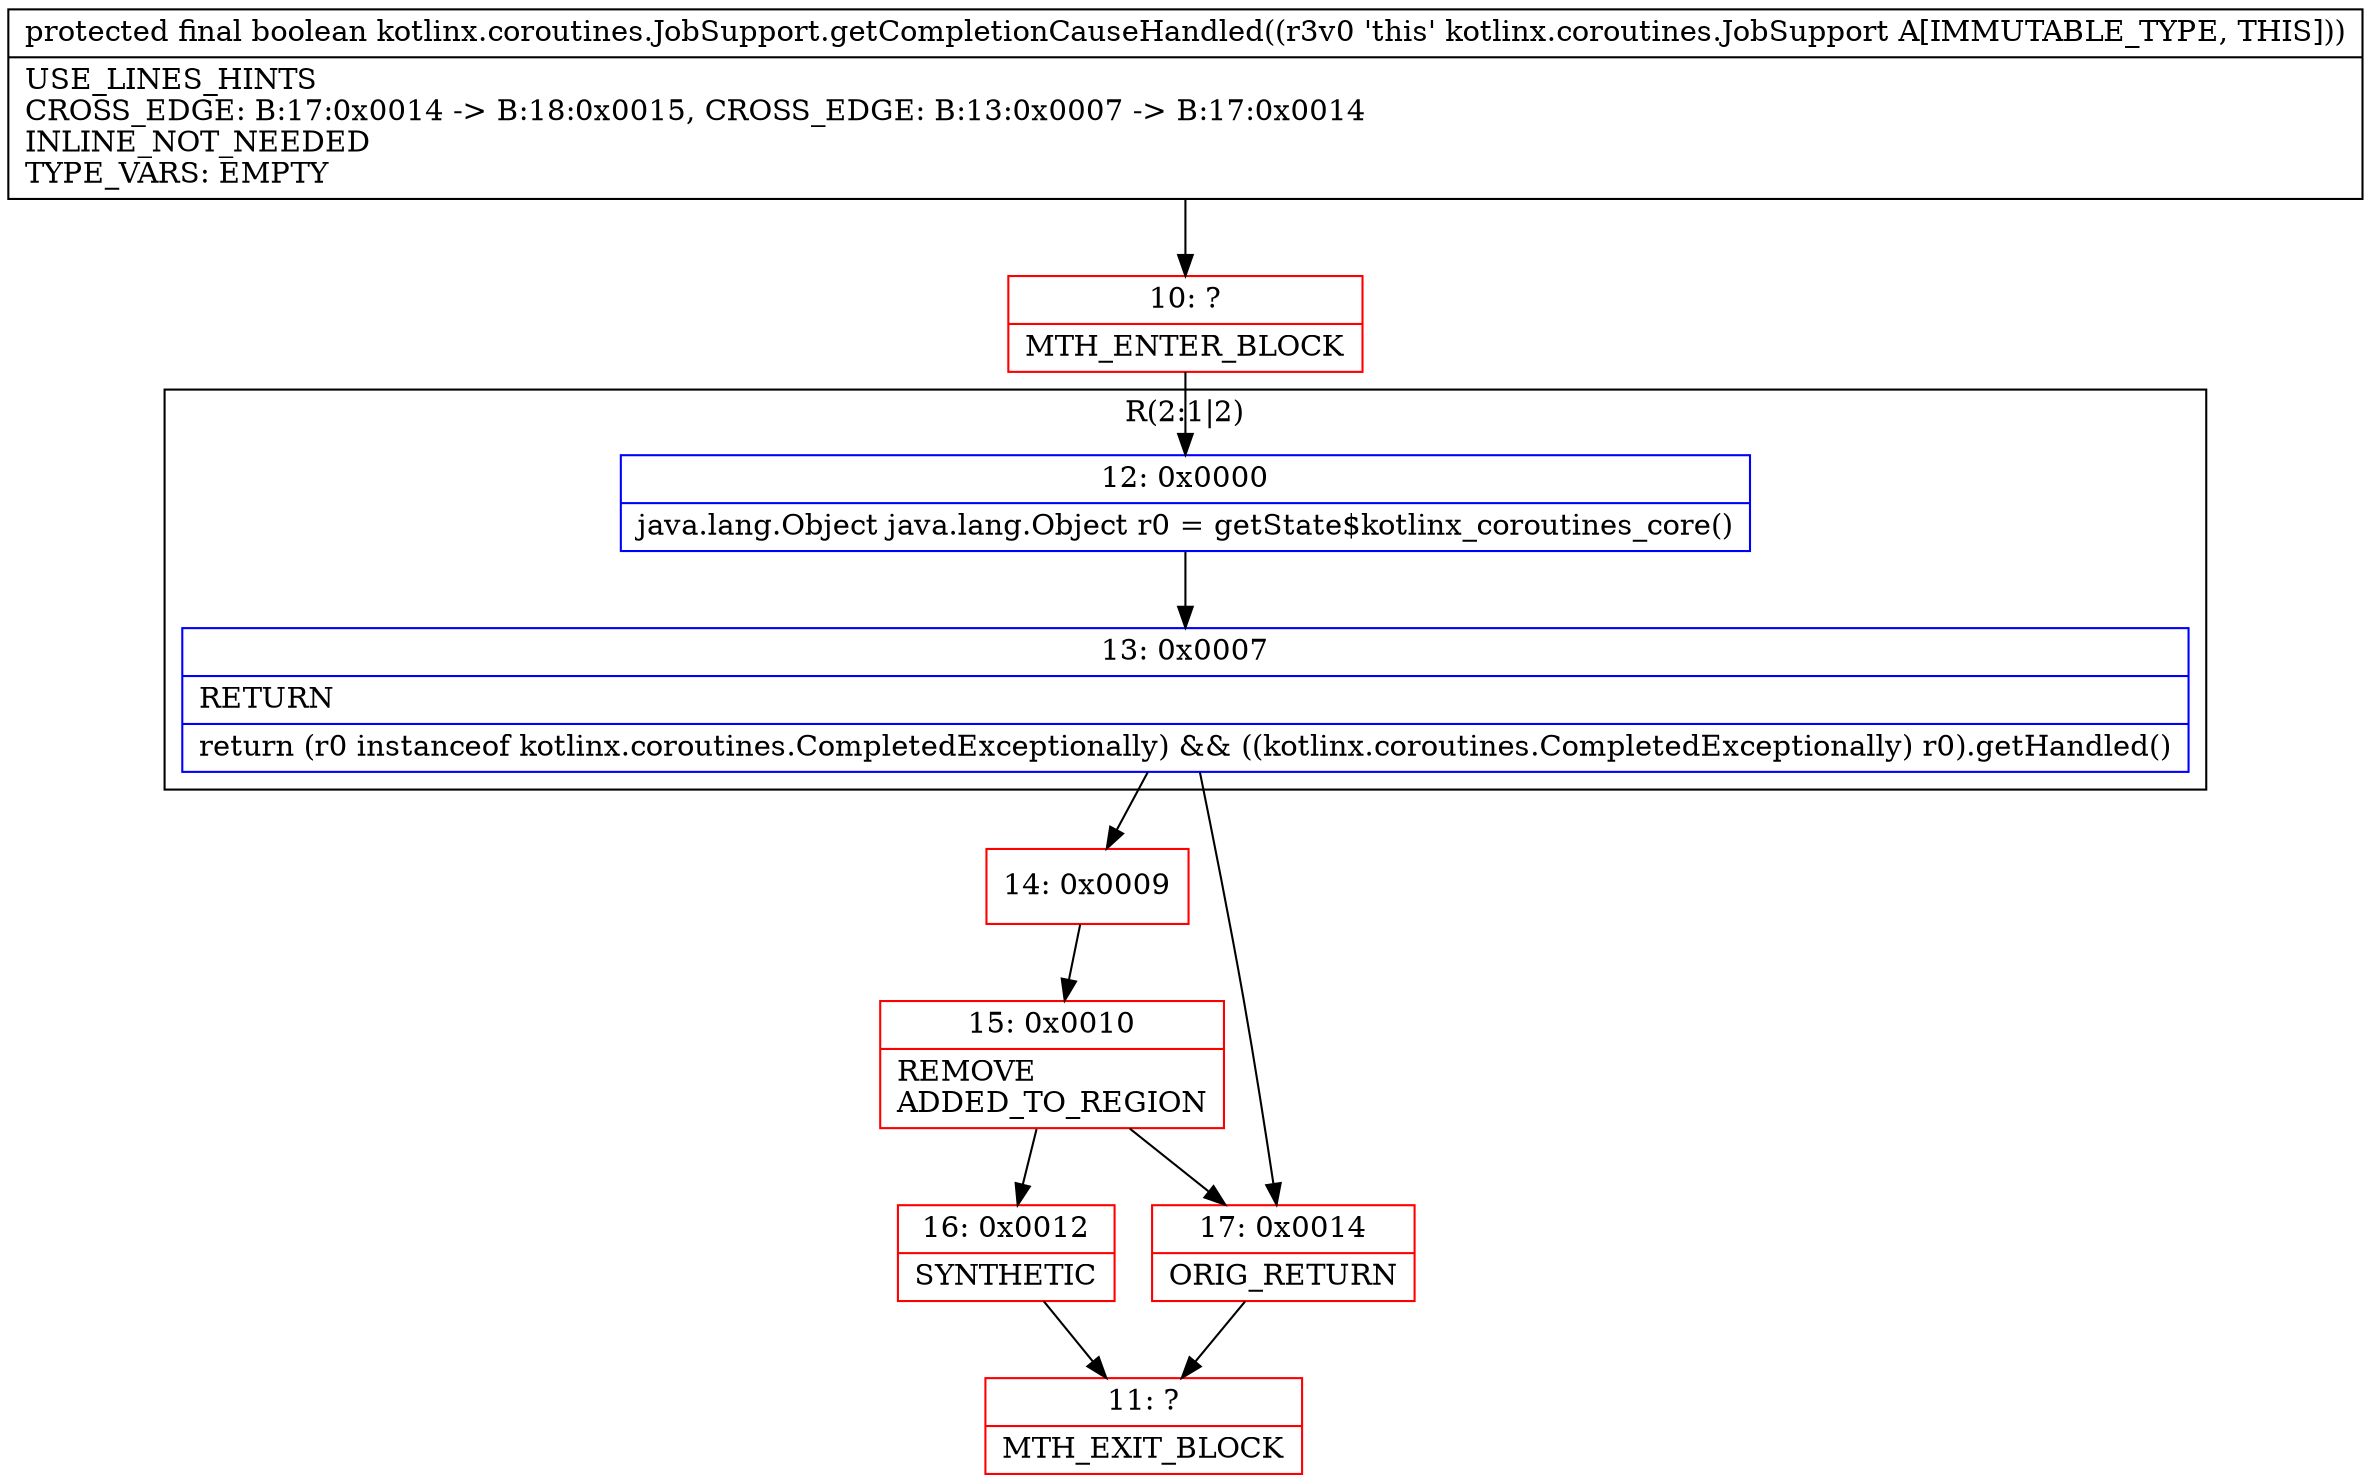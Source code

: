 digraph "CFG forkotlinx.coroutines.JobSupport.getCompletionCauseHandled()Z" {
subgraph cluster_Region_235161349 {
label = "R(2:1|2)";
node [shape=record,color=blue];
Node_12 [shape=record,label="{12\:\ 0x0000|java.lang.Object java.lang.Object r0 = getState$kotlinx_coroutines_core()\l}"];
Node_13 [shape=record,label="{13\:\ 0x0007|RETURN\l|return (r0 instanceof kotlinx.coroutines.CompletedExceptionally) && ((kotlinx.coroutines.CompletedExceptionally) r0).getHandled()\l}"];
}
Node_10 [shape=record,color=red,label="{10\:\ ?|MTH_ENTER_BLOCK\l}"];
Node_14 [shape=record,color=red,label="{14\:\ 0x0009}"];
Node_15 [shape=record,color=red,label="{15\:\ 0x0010|REMOVE\lADDED_TO_REGION\l}"];
Node_16 [shape=record,color=red,label="{16\:\ 0x0012|SYNTHETIC\l}"];
Node_11 [shape=record,color=red,label="{11\:\ ?|MTH_EXIT_BLOCK\l}"];
Node_17 [shape=record,color=red,label="{17\:\ 0x0014|ORIG_RETURN\l}"];
MethodNode[shape=record,label="{protected final boolean kotlinx.coroutines.JobSupport.getCompletionCauseHandled((r3v0 'this' kotlinx.coroutines.JobSupport A[IMMUTABLE_TYPE, THIS]))  | USE_LINES_HINTS\lCROSS_EDGE: B:17:0x0014 \-\> B:18:0x0015, CROSS_EDGE: B:13:0x0007 \-\> B:17:0x0014\lINLINE_NOT_NEEDED\lTYPE_VARS: EMPTY\l}"];
MethodNode -> Node_10;Node_12 -> Node_13;
Node_13 -> Node_14;
Node_13 -> Node_17;
Node_10 -> Node_12;
Node_14 -> Node_15;
Node_15 -> Node_16;
Node_15 -> Node_17;
Node_16 -> Node_11;
Node_17 -> Node_11;
}

